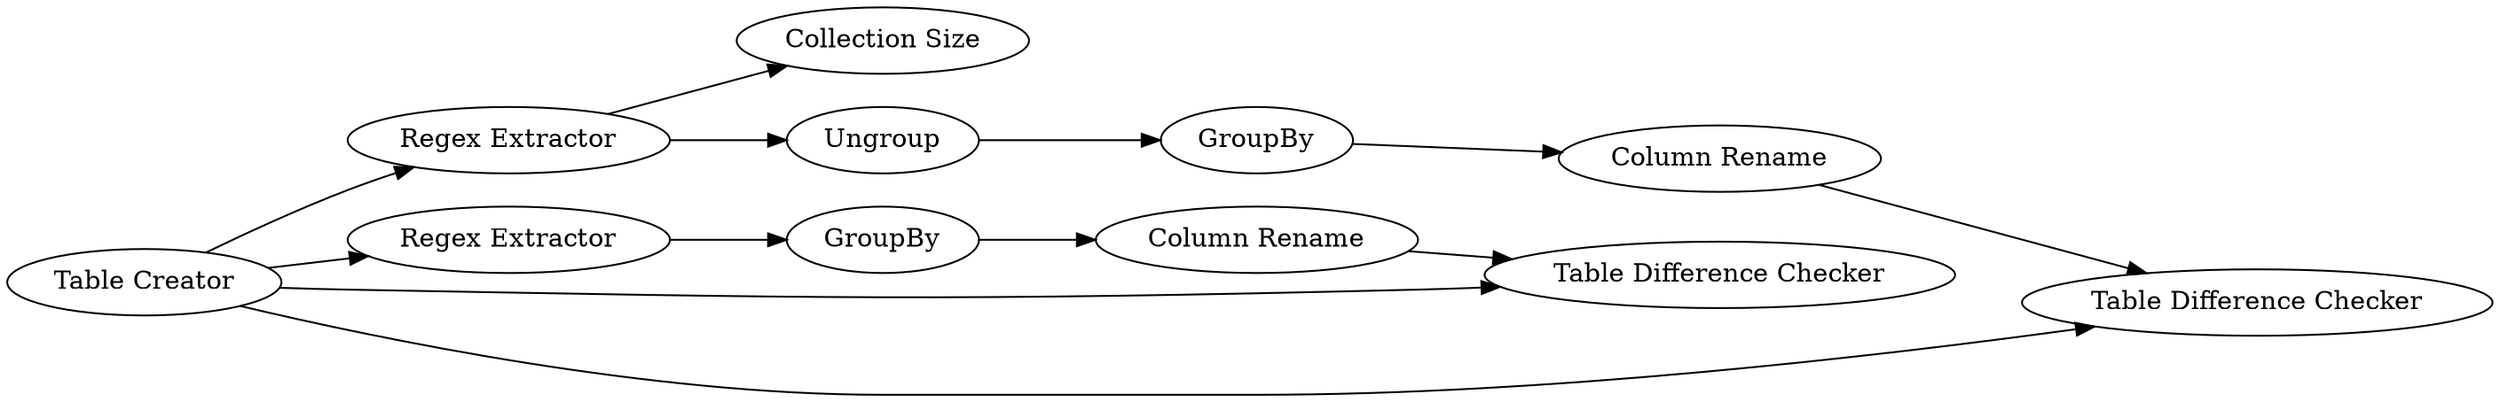 digraph {
	129 [label="Table Creator"]
	130 [label="Regex Extractor"]
	131 [label="Collection Size"]
	132 [label="Regex Extractor"]
	133 [label=Ungroup]
	134 [label=GroupBy]
	135 [label="Table Difference Checker"]
	136 [label="Column Rename"]
	137 [label=GroupBy]
	138 [label="Column Rename"]
	139 [label="Table Difference Checker"]
	129 -> 130
	129 -> 132
	129 -> 135
	129 -> 139
	130 -> 131
	130 -> 133
	132 -> 134
	133 -> 137
	134 -> 136
	136 -> 135
	137 -> 138
	138 -> 139
	rankdir=LR
}
